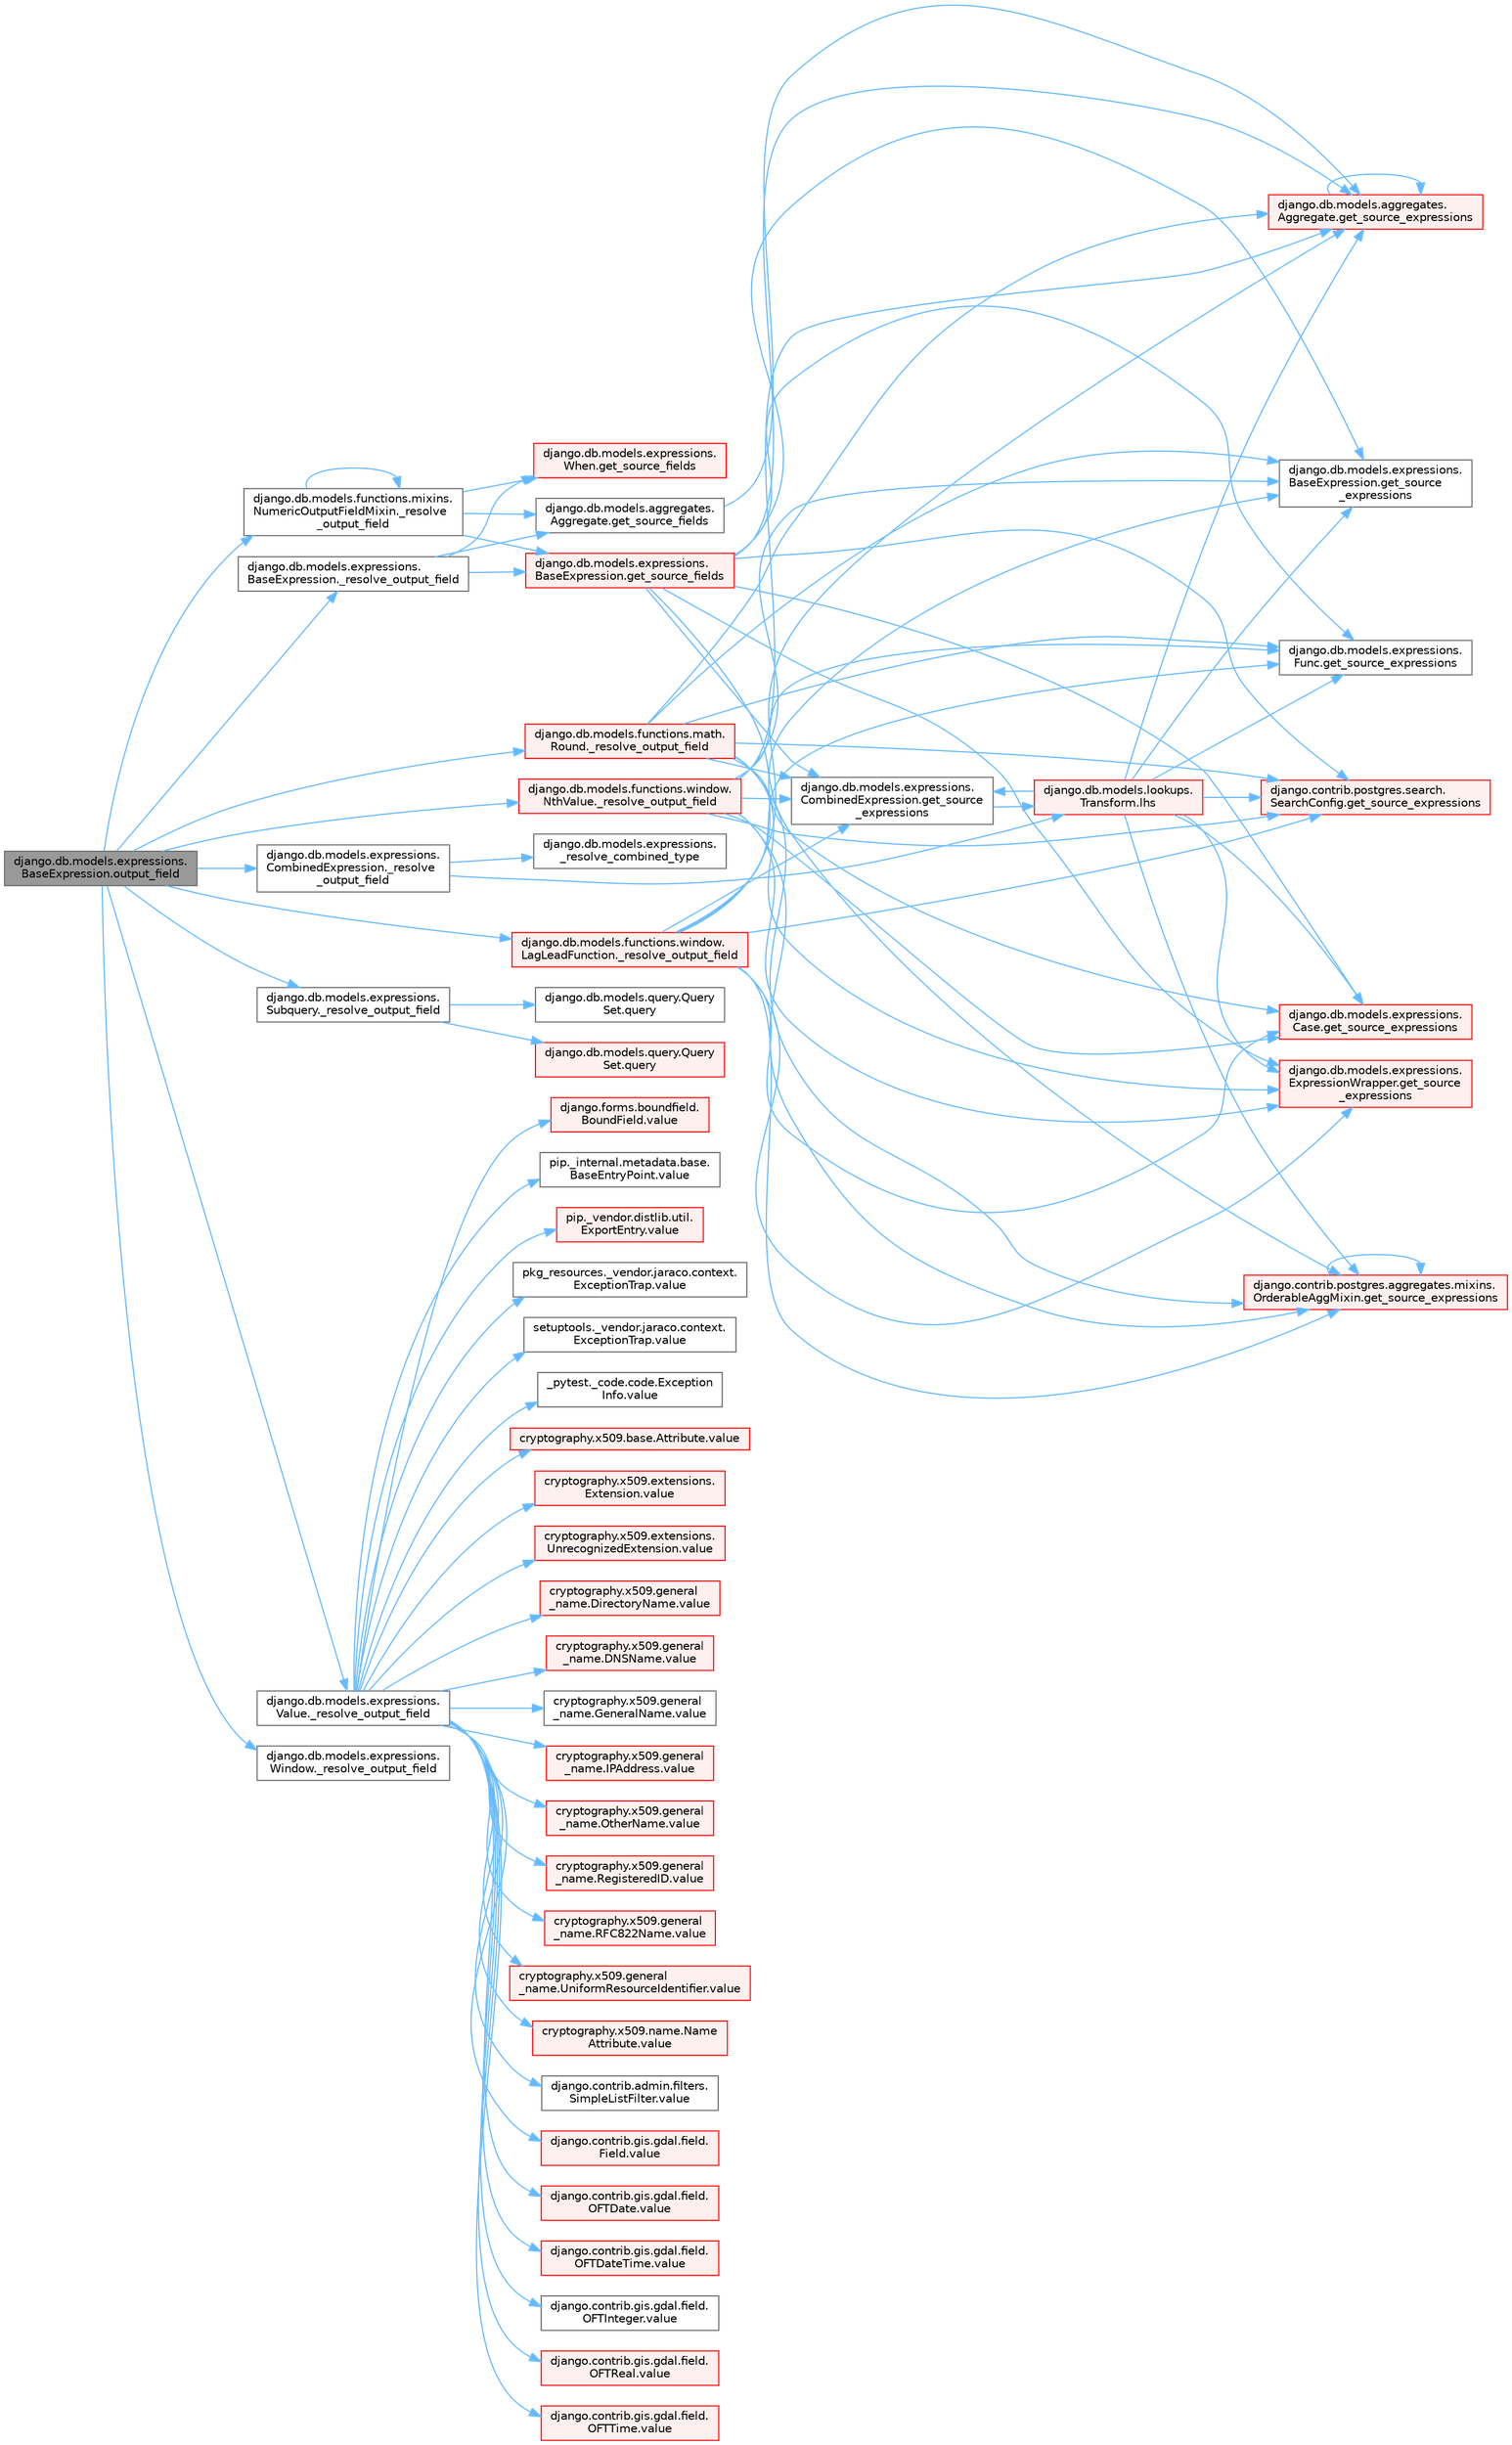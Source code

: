 digraph "django.db.models.expressions.BaseExpression.output_field"
{
 // LATEX_PDF_SIZE
  bgcolor="transparent";
  edge [fontname=Helvetica,fontsize=10,labelfontname=Helvetica,labelfontsize=10];
  node [fontname=Helvetica,fontsize=10,shape=box,height=0.2,width=0.4];
  rankdir="LR";
  Node1 [id="Node000001",label="django.db.models.expressions.\lBaseExpression.output_field",height=0.2,width=0.4,color="gray40", fillcolor="grey60", style="filled", fontcolor="black",tooltip=" "];
  Node1 -> Node2 [id="edge1_Node000001_Node000002",color="steelblue1",style="solid",tooltip=" "];
  Node2 [id="Node000002",label="django.db.models.expressions.\lBaseExpression._resolve_output_field",height=0.2,width=0.4,color="grey40", fillcolor="white", style="filled",URL="$classdjango_1_1db_1_1models_1_1expressions_1_1_base_expression.html#a4d77b67d8a2c12f240cfa67a218742d9",tooltip=" "];
  Node2 -> Node3 [id="edge2_Node000002_Node000003",color="steelblue1",style="solid",tooltip=" "];
  Node3 [id="Node000003",label="django.db.models.aggregates.\lAggregate.get_source_fields",height=0.2,width=0.4,color="grey40", fillcolor="white", style="filled",URL="$classdjango_1_1db_1_1models_1_1aggregates_1_1_aggregate.html#af73c40e545aeb53760d4f8ab45795ce7",tooltip=" "];
  Node3 -> Node4 [id="edge3_Node000003_Node000004",color="steelblue1",style="solid",tooltip=" "];
  Node4 [id="Node000004",label="django.db.models.aggregates.\lAggregate.get_source_expressions",height=0.2,width=0.4,color="red", fillcolor="#FFF0F0", style="filled",URL="$classdjango_1_1db_1_1models_1_1aggregates_1_1_aggregate.html#a4a47839518c013f780a931e4bcf2d4f1",tooltip=" "];
  Node4 -> Node4 [id="edge4_Node000004_Node000004",color="steelblue1",style="solid",tooltip=" "];
  Node2 -> Node4514 [id="edge5_Node000002_Node004514",color="steelblue1",style="solid",tooltip=" "];
  Node4514 [id="Node004514",label="django.db.models.expressions.\lBaseExpression.get_source_fields",height=0.2,width=0.4,color="red", fillcolor="#FFF0F0", style="filled",URL="$classdjango_1_1db_1_1models_1_1expressions_1_1_base_expression.html#a12ff1384ded4ceeeb39de09b54a827aa",tooltip=" "];
  Node4514 -> Node254 [id="edge6_Node004514_Node000254",color="steelblue1",style="solid",tooltip=" "];
  Node254 [id="Node000254",label="django.contrib.postgres.aggregates.mixins.\lOrderableAggMixin.get_source_expressions",height=0.2,width=0.4,color="red", fillcolor="#FFF0F0", style="filled",URL="$classdjango_1_1contrib_1_1postgres_1_1aggregates_1_1mixins_1_1_orderable_agg_mixin.html#abed9d6bb5142aafc8b77ac03f9d7a989",tooltip=" "];
  Node254 -> Node254 [id="edge7_Node000254_Node000254",color="steelblue1",style="solid",tooltip=" "];
  Node4514 -> Node256 [id="edge8_Node004514_Node000256",color="steelblue1",style="solid",tooltip=" "];
  Node256 [id="Node000256",label="django.contrib.postgres.search.\lSearchConfig.get_source_expressions",height=0.2,width=0.4,color="red", fillcolor="#FFF0F0", style="filled",URL="$classdjango_1_1contrib_1_1postgres_1_1search_1_1_search_config.html#a2c17d4dfedc6381528df8a0a1b3751bf",tooltip=" "];
  Node4514 -> Node4 [id="edge9_Node004514_Node000004",color="steelblue1",style="solid",tooltip=" "];
  Node4514 -> Node259 [id="edge10_Node004514_Node000259",color="steelblue1",style="solid",tooltip=" "];
  Node259 [id="Node000259",label="django.db.models.expressions.\lBaseExpression.get_source\l_expressions",height=0.2,width=0.4,color="grey40", fillcolor="white", style="filled",URL="$classdjango_1_1db_1_1models_1_1expressions_1_1_base_expression.html#a1a052b2bf91363cc1367dbffb2b47708",tooltip=" "];
  Node4514 -> Node260 [id="edge11_Node004514_Node000260",color="steelblue1",style="solid",tooltip=" "];
  Node260 [id="Node000260",label="django.db.models.expressions.\lCase.get_source_expressions",height=0.2,width=0.4,color="red", fillcolor="#FFF0F0", style="filled",URL="$classdjango_1_1db_1_1models_1_1expressions_1_1_case.html#a342de2ff64d7b1a41e1a86d89dee51b4",tooltip=" "];
  Node4514 -> Node267 [id="edge12_Node004514_Node000267",color="steelblue1",style="solid",tooltip=" "];
  Node267 [id="Node000267",label="django.db.models.expressions.\lCombinedExpression.get_source\l_expressions",height=0.2,width=0.4,color="grey40", fillcolor="white", style="filled",URL="$classdjango_1_1db_1_1models_1_1expressions_1_1_combined_expression.html#a310a894787d41c927558cb35b23d3a90",tooltip=" "];
  Node267 -> Node253 [id="edge13_Node000267_Node000253",color="steelblue1",style="solid",tooltip=" "];
  Node253 [id="Node000253",label="django.db.models.lookups.\lTransform.lhs",height=0.2,width=0.4,color="red", fillcolor="#FFF0F0", style="filled",URL="$classdjango_1_1db_1_1models_1_1lookups_1_1_transform.html#ac0ce01e192abd1a739a4c77fcc8a1bf9",tooltip=" "];
  Node253 -> Node254 [id="edge14_Node000253_Node000254",color="steelblue1",style="solid",tooltip=" "];
  Node253 -> Node256 [id="edge15_Node000253_Node000256",color="steelblue1",style="solid",tooltip=" "];
  Node253 -> Node4 [id="edge16_Node000253_Node000004",color="steelblue1",style="solid",tooltip=" "];
  Node253 -> Node259 [id="edge17_Node000253_Node000259",color="steelblue1",style="solid",tooltip=" "];
  Node253 -> Node260 [id="edge18_Node000253_Node000260",color="steelblue1",style="solid",tooltip=" "];
  Node253 -> Node267 [id="edge19_Node000253_Node000267",color="steelblue1",style="solid",tooltip=" "];
  Node253 -> Node268 [id="edge20_Node000253_Node000268",color="steelblue1",style="solid",tooltip=" "];
  Node268 [id="Node000268",label="django.db.models.expressions.\lExpressionWrapper.get_source\l_expressions",height=0.2,width=0.4,color="red", fillcolor="#FFF0F0", style="filled",URL="$classdjango_1_1db_1_1models_1_1expressions_1_1_expression_wrapper.html#abdd54fb24f108830588d86a69e619e8f",tooltip=" "];
  Node253 -> Node272 [id="edge21_Node000253_Node000272",color="steelblue1",style="solid",tooltip=" "];
  Node272 [id="Node000272",label="django.db.models.expressions.\lFunc.get_source_expressions",height=0.2,width=0.4,color="grey40", fillcolor="white", style="filled",URL="$classdjango_1_1db_1_1models_1_1expressions_1_1_func.html#a2edd81324f310981c50c4d7d6b02fc36",tooltip=" "];
  Node4514 -> Node268 [id="edge22_Node004514_Node000268",color="steelblue1",style="solid",tooltip=" "];
  Node4514 -> Node272 [id="edge23_Node004514_Node000272",color="steelblue1",style="solid",tooltip=" "];
  Node2 -> Node4515 [id="edge24_Node000002_Node004515",color="steelblue1",style="solid",tooltip=" "];
  Node4515 [id="Node004515",label="django.db.models.expressions.\lWhen.get_source_fields",height=0.2,width=0.4,color="red", fillcolor="#FFF0F0", style="filled",URL="$classdjango_1_1db_1_1models_1_1expressions_1_1_when.html#a93cd7faaf5353bb517a72f98cd9b0fb4",tooltip=" "];
  Node1 -> Node4516 [id="edge25_Node000001_Node004516",color="steelblue1",style="solid",tooltip=" "];
  Node4516 [id="Node004516",label="django.db.models.expressions.\lCombinedExpression._resolve\l_output_field",height=0.2,width=0.4,color="grey40", fillcolor="white", style="filled",URL="$classdjango_1_1db_1_1models_1_1expressions_1_1_combined_expression.html#ad5c6df54cfa479187073e305a8cbae20",tooltip=" "];
  Node4516 -> Node4517 [id="edge26_Node004516_Node004517",color="steelblue1",style="solid",tooltip=" "];
  Node4517 [id="Node004517",label="django.db.models.expressions.\l_resolve_combined_type",height=0.2,width=0.4,color="grey40", fillcolor="white", style="filled",URL="$namespacedjango_1_1db_1_1models_1_1expressions.html#aff7987c18576aebba662d4c1088fb043",tooltip=" "];
  Node4516 -> Node253 [id="edge27_Node004516_Node000253",color="steelblue1",style="solid",tooltip=" "];
  Node1 -> Node4518 [id="edge28_Node000001_Node004518",color="steelblue1",style="solid",tooltip=" "];
  Node4518 [id="Node004518",label="django.db.models.expressions.\lSubquery._resolve_output_field",height=0.2,width=0.4,color="grey40", fillcolor="white", style="filled",URL="$classdjango_1_1db_1_1models_1_1expressions_1_1_subquery.html#a1e6f5dc8cd3e49d208c9b8770607552d",tooltip=" "];
  Node4518 -> Node18 [id="edge29_Node004518_Node000018",color="steelblue1",style="solid",tooltip=" "];
  Node18 [id="Node000018",label="django.db.models.query.Query\lSet.query",height=0.2,width=0.4,color="red", fillcolor="#FFF0F0", style="filled",URL="$classdjango_1_1db_1_1models_1_1query_1_1_query_set.html#a8028ed81b109acb162489dbd16604c83",tooltip=" "];
  Node4518 -> Node20 [id="edge30_Node004518_Node000020",color="steelblue1",style="solid",tooltip=" "];
  Node20 [id="Node000020",label="django.db.models.query.Query\lSet.query",height=0.2,width=0.4,color="grey40", fillcolor="white", style="filled",URL="$classdjango_1_1db_1_1models_1_1query_1_1_query_set.html#a0b0307a9b3f65303afb2c5783372d2c2",tooltip=" "];
  Node1 -> Node4519 [id="edge31_Node000001_Node004519",color="steelblue1",style="solid",tooltip=" "];
  Node4519 [id="Node004519",label="django.db.models.expressions.\lValue._resolve_output_field",height=0.2,width=0.4,color="grey40", fillcolor="white", style="filled",URL="$classdjango_1_1db_1_1models_1_1expressions_1_1_value.html#af1af121c7b76f0e7325f3276049675dd",tooltip=" "];
  Node4519 -> Node429 [id="edge32_Node004519_Node000429",color="steelblue1",style="solid",tooltip=" "];
  Node429 [id="Node000429",label="_pytest._code.code.Exception\lInfo.value",height=0.2,width=0.4,color="grey40", fillcolor="white", style="filled",URL="$class__pytest_1_1__code_1_1code_1_1_exception_info.html#a65675b4b4254ece8c2b96f442ffa6a75",tooltip=" "];
  Node4519 -> Node430 [id="edge33_Node004519_Node000430",color="steelblue1",style="solid",tooltip=" "];
  Node430 [id="Node000430",label="cryptography.x509.base.Attribute.value",height=0.2,width=0.4,color="red", fillcolor="#FFF0F0", style="filled",URL="$classcryptography_1_1x509_1_1base_1_1_attribute.html#a60472bf1e6c7d1a19111b910c23c097a",tooltip=" "];
  Node4519 -> Node434 [id="edge34_Node004519_Node000434",color="steelblue1",style="solid",tooltip=" "];
  Node434 [id="Node000434",label="cryptography.x509.extensions.\lExtension.value",height=0.2,width=0.4,color="red", fillcolor="#FFF0F0", style="filled",URL="$classcryptography_1_1x509_1_1extensions_1_1_extension.html#a8c49255768af4af1c07670fd09fe42a7",tooltip=" "];
  Node4519 -> Node435 [id="edge35_Node004519_Node000435",color="steelblue1",style="solid",tooltip=" "];
  Node435 [id="Node000435",label="cryptography.x509.extensions.\lUnrecognizedExtension.value",height=0.2,width=0.4,color="red", fillcolor="#FFF0F0", style="filled",URL="$classcryptography_1_1x509_1_1extensions_1_1_unrecognized_extension.html#a9992d78623e649a72caf3f3ce5a2c0f9",tooltip=" "];
  Node4519 -> Node436 [id="edge36_Node004519_Node000436",color="steelblue1",style="solid",tooltip=" "];
  Node436 [id="Node000436",label="cryptography.x509.general\l_name.DirectoryName.value",height=0.2,width=0.4,color="red", fillcolor="#FFF0F0", style="filled",URL="$classcryptography_1_1x509_1_1general__name_1_1_directory_name.html#a68ccf077d3347ac26ff3c85cb234c9fe",tooltip=" "];
  Node4519 -> Node437 [id="edge37_Node004519_Node000437",color="steelblue1",style="solid",tooltip=" "];
  Node437 [id="Node000437",label="cryptography.x509.general\l_name.DNSName.value",height=0.2,width=0.4,color="red", fillcolor="#FFF0F0", style="filled",URL="$classcryptography_1_1x509_1_1general__name_1_1_d_n_s_name.html#a93b054a2226f3b5f15aa11e51e8b2357",tooltip=" "];
  Node4519 -> Node438 [id="edge38_Node004519_Node000438",color="steelblue1",style="solid",tooltip=" "];
  Node438 [id="Node000438",label="cryptography.x509.general\l_name.GeneralName.value",height=0.2,width=0.4,color="grey40", fillcolor="white", style="filled",URL="$classcryptography_1_1x509_1_1general__name_1_1_general_name.html#a6eebdc32cba49fb672f0904be4be684a",tooltip=" "];
  Node4519 -> Node439 [id="edge39_Node004519_Node000439",color="steelblue1",style="solid",tooltip=" "];
  Node439 [id="Node000439",label="cryptography.x509.general\l_name.IPAddress.value",height=0.2,width=0.4,color="red", fillcolor="#FFF0F0", style="filled",URL="$classcryptography_1_1x509_1_1general__name_1_1_i_p_address.html#a514cf4d34f9d4eac1db384e30bfd545c",tooltip=" "];
  Node4519 -> Node440 [id="edge40_Node004519_Node000440",color="steelblue1",style="solid",tooltip=" "];
  Node440 [id="Node000440",label="cryptography.x509.general\l_name.OtherName.value",height=0.2,width=0.4,color="red", fillcolor="#FFF0F0", style="filled",URL="$classcryptography_1_1x509_1_1general__name_1_1_other_name.html#adc049986474090e83a8ff9ed596f53f6",tooltip=" "];
  Node4519 -> Node441 [id="edge41_Node004519_Node000441",color="steelblue1",style="solid",tooltip=" "];
  Node441 [id="Node000441",label="cryptography.x509.general\l_name.RegisteredID.value",height=0.2,width=0.4,color="red", fillcolor="#FFF0F0", style="filled",URL="$classcryptography_1_1x509_1_1general__name_1_1_registered_i_d.html#a54915bad33598e65e1299ae76700053c",tooltip=" "];
  Node4519 -> Node442 [id="edge42_Node004519_Node000442",color="steelblue1",style="solid",tooltip=" "];
  Node442 [id="Node000442",label="cryptography.x509.general\l_name.RFC822Name.value",height=0.2,width=0.4,color="red", fillcolor="#FFF0F0", style="filled",URL="$classcryptography_1_1x509_1_1general__name_1_1_r_f_c822_name.html#a63c29183b28ccc19efeb5894b261e70d",tooltip=" "];
  Node4519 -> Node443 [id="edge43_Node004519_Node000443",color="steelblue1",style="solid",tooltip=" "];
  Node443 [id="Node000443",label="cryptography.x509.general\l_name.UniformResourceIdentifier.value",height=0.2,width=0.4,color="red", fillcolor="#FFF0F0", style="filled",URL="$classcryptography_1_1x509_1_1general__name_1_1_uniform_resource_identifier.html#a62c2508b5e9961e78426b268e20f412f",tooltip=" "];
  Node4519 -> Node444 [id="edge44_Node004519_Node000444",color="steelblue1",style="solid",tooltip=" "];
  Node444 [id="Node000444",label="cryptography.x509.name.Name\lAttribute.value",height=0.2,width=0.4,color="red", fillcolor="#FFF0F0", style="filled",URL="$classcryptography_1_1x509_1_1name_1_1_name_attribute.html#af39a23a036a8c8a731fb74018c6c58f7",tooltip=" "];
  Node4519 -> Node445 [id="edge45_Node004519_Node000445",color="steelblue1",style="solid",tooltip=" "];
  Node445 [id="Node000445",label="django.contrib.admin.filters.\lSimpleListFilter.value",height=0.2,width=0.4,color="grey40", fillcolor="white", style="filled",URL="$classdjango_1_1contrib_1_1admin_1_1filters_1_1_simple_list_filter.html#aefe5c6c5478d3d2560a882cadc9e7649",tooltip=" "];
  Node4519 -> Node446 [id="edge46_Node004519_Node000446",color="steelblue1",style="solid",tooltip=" "];
  Node446 [id="Node000446",label="django.contrib.gis.gdal.field.\lField.value",height=0.2,width=0.4,color="red", fillcolor="#FFF0F0", style="filled",URL="$classdjango_1_1contrib_1_1gis_1_1gdal_1_1field_1_1_field.html#a0534fa49aaead023461bb9458776c33c",tooltip=" "];
  Node4519 -> Node453 [id="edge47_Node004519_Node000453",color="steelblue1",style="solid",tooltip=" "];
  Node453 [id="Node000453",label="django.contrib.gis.gdal.field.\lOFTDate.value",height=0.2,width=0.4,color="red", fillcolor="#FFF0F0", style="filled",URL="$classdjango_1_1contrib_1_1gis_1_1gdal_1_1field_1_1_o_f_t_date.html#a1b70bed1d73b01c2dbbb215c85f318b1",tooltip=" "];
  Node4519 -> Node458 [id="edge48_Node004519_Node000458",color="steelblue1",style="solid",tooltip=" "];
  Node458 [id="Node000458",label="django.contrib.gis.gdal.field.\lOFTDateTime.value",height=0.2,width=0.4,color="red", fillcolor="#FFF0F0", style="filled",URL="$classdjango_1_1contrib_1_1gis_1_1gdal_1_1field_1_1_o_f_t_date_time.html#a90dc99581d0efab92ef193eaea54300e",tooltip=" "];
  Node4519 -> Node459 [id="edge49_Node004519_Node000459",color="steelblue1",style="solid",tooltip=" "];
  Node459 [id="Node000459",label="django.contrib.gis.gdal.field.\lOFTInteger.value",height=0.2,width=0.4,color="grey40", fillcolor="white", style="filled",URL="$classdjango_1_1contrib_1_1gis_1_1gdal_1_1field_1_1_o_f_t_integer.html#ae8b59256eee84f0198bfe27ae73c2f40",tooltip=" "];
  Node4519 -> Node460 [id="edge50_Node004519_Node000460",color="steelblue1",style="solid",tooltip=" "];
  Node460 [id="Node000460",label="django.contrib.gis.gdal.field.\lOFTReal.value",height=0.2,width=0.4,color="red", fillcolor="#FFF0F0", style="filled",URL="$classdjango_1_1contrib_1_1gis_1_1gdal_1_1field_1_1_o_f_t_real.html#af38e5fdd4622d4f12649b8b882dae3c9",tooltip=" "];
  Node4519 -> Node462 [id="edge51_Node004519_Node000462",color="steelblue1",style="solid",tooltip=" "];
  Node462 [id="Node000462",label="django.contrib.gis.gdal.field.\lOFTTime.value",height=0.2,width=0.4,color="red", fillcolor="#FFF0F0", style="filled",URL="$classdjango_1_1contrib_1_1gis_1_1gdal_1_1field_1_1_o_f_t_time.html#a5409d5a314e03fe5dec94170182a1942",tooltip=" "];
  Node4519 -> Node463 [id="edge52_Node004519_Node000463",color="steelblue1",style="solid",tooltip=" "];
  Node463 [id="Node000463",label="django.forms.boundfield.\lBoundField.value",height=0.2,width=0.4,color="red", fillcolor="#FFF0F0", style="filled",URL="$classdjango_1_1forms_1_1boundfield_1_1_bound_field.html#a477fc97c541321eb1218c4287678ce5e",tooltip=" "];
  Node4519 -> Node633 [id="edge53_Node004519_Node000633",color="steelblue1",style="solid",tooltip=" "];
  Node633 [id="Node000633",label="pip._internal.metadata.base.\lBaseEntryPoint.value",height=0.2,width=0.4,color="grey40", fillcolor="white", style="filled",URL="$classpip_1_1__internal_1_1metadata_1_1base_1_1_base_entry_point.html#a446ba6422d9cd9c14da8fdd2cbb91a25",tooltip=" "];
  Node4519 -> Node634 [id="edge54_Node004519_Node000634",color="steelblue1",style="solid",tooltip=" "];
  Node634 [id="Node000634",label="pip._vendor.distlib.util.\lExportEntry.value",height=0.2,width=0.4,color="red", fillcolor="#FFF0F0", style="filled",URL="$classpip_1_1__vendor_1_1distlib_1_1util_1_1_export_entry.html#a7c58cd5235937bd538b1c0583bd51fda",tooltip=" "];
  Node4519 -> Node637 [id="edge55_Node004519_Node000637",color="steelblue1",style="solid",tooltip=" "];
  Node637 [id="Node000637",label="pkg_resources._vendor.jaraco.context.\lExceptionTrap.value",height=0.2,width=0.4,color="grey40", fillcolor="white", style="filled",URL="$classpkg__resources_1_1__vendor_1_1jaraco_1_1context_1_1_exception_trap.html#a39fb0ebf79a980f43ac06486340130e5",tooltip=" "];
  Node4519 -> Node638 [id="edge56_Node004519_Node000638",color="steelblue1",style="solid",tooltip=" "];
  Node638 [id="Node000638",label="setuptools._vendor.jaraco.context.\lExceptionTrap.value",height=0.2,width=0.4,color="grey40", fillcolor="white", style="filled",URL="$classsetuptools_1_1__vendor_1_1jaraco_1_1context_1_1_exception_trap.html#a92eaef82df6b864df0489085d65435f1",tooltip=" "];
  Node1 -> Node4520 [id="edge57_Node000001_Node004520",color="steelblue1",style="solid",tooltip=" "];
  Node4520 [id="Node004520",label="django.db.models.expressions.\lWindow._resolve_output_field",height=0.2,width=0.4,color="grey40", fillcolor="white", style="filled",URL="$classdjango_1_1db_1_1models_1_1expressions_1_1_window.html#a165cffc4e962ae979c8c6bf5f1ed30bd",tooltip=" "];
  Node1 -> Node4521 [id="edge58_Node000001_Node004521",color="steelblue1",style="solid",tooltip=" "];
  Node4521 [id="Node004521",label="django.db.models.functions.math.\lRound._resolve_output_field",height=0.2,width=0.4,color="red", fillcolor="#FFF0F0", style="filled",URL="$classdjango_1_1db_1_1models_1_1functions_1_1math_1_1_round.html#aa7b9332c35bc83a0f7055177fb9304e3",tooltip=" "];
  Node4521 -> Node254 [id="edge59_Node004521_Node000254",color="steelblue1",style="solid",tooltip=" "];
  Node4521 -> Node256 [id="edge60_Node004521_Node000256",color="steelblue1",style="solid",tooltip=" "];
  Node4521 -> Node4 [id="edge61_Node004521_Node000004",color="steelblue1",style="solid",tooltip=" "];
  Node4521 -> Node259 [id="edge62_Node004521_Node000259",color="steelblue1",style="solid",tooltip=" "];
  Node4521 -> Node260 [id="edge63_Node004521_Node000260",color="steelblue1",style="solid",tooltip=" "];
  Node4521 -> Node267 [id="edge64_Node004521_Node000267",color="steelblue1",style="solid",tooltip=" "];
  Node4521 -> Node268 [id="edge65_Node004521_Node000268",color="steelblue1",style="solid",tooltip=" "];
  Node4521 -> Node272 [id="edge66_Node004521_Node000272",color="steelblue1",style="solid",tooltip=" "];
  Node1 -> Node4522 [id="edge67_Node000001_Node004522",color="steelblue1",style="solid",tooltip=" "];
  Node4522 [id="Node004522",label="django.db.models.functions.mixins.\lNumericOutputFieldMixin._resolve\l_output_field",height=0.2,width=0.4,color="grey40", fillcolor="white", style="filled",URL="$classdjango_1_1db_1_1models_1_1functions_1_1mixins_1_1_numeric_output_field_mixin.html#ada10dc529cfe036597471f6439dfb0c5",tooltip=" "];
  Node4522 -> Node4522 [id="edge68_Node004522_Node004522",color="steelblue1",style="solid",tooltip=" "];
  Node4522 -> Node3 [id="edge69_Node004522_Node000003",color="steelblue1",style="solid",tooltip=" "];
  Node4522 -> Node4514 [id="edge70_Node004522_Node004514",color="steelblue1",style="solid",tooltip=" "];
  Node4522 -> Node4515 [id="edge71_Node004522_Node004515",color="steelblue1",style="solid",tooltip=" "];
  Node1 -> Node4523 [id="edge72_Node000001_Node004523",color="steelblue1",style="solid",tooltip=" "];
  Node4523 [id="Node004523",label="django.db.models.functions.window.\lLagLeadFunction._resolve_output_field",height=0.2,width=0.4,color="red", fillcolor="#FFF0F0", style="filled",URL="$classdjango_1_1db_1_1models_1_1functions_1_1window_1_1_lag_lead_function.html#ad9fef4f0de0bae4168483d83bf154eb5",tooltip=" "];
  Node4523 -> Node254 [id="edge73_Node004523_Node000254",color="steelblue1",style="solid",tooltip=" "];
  Node4523 -> Node256 [id="edge74_Node004523_Node000256",color="steelblue1",style="solid",tooltip=" "];
  Node4523 -> Node4 [id="edge75_Node004523_Node000004",color="steelblue1",style="solid",tooltip=" "];
  Node4523 -> Node259 [id="edge76_Node004523_Node000259",color="steelblue1",style="solid",tooltip=" "];
  Node4523 -> Node260 [id="edge77_Node004523_Node000260",color="steelblue1",style="solid",tooltip=" "];
  Node4523 -> Node267 [id="edge78_Node004523_Node000267",color="steelblue1",style="solid",tooltip=" "];
  Node4523 -> Node268 [id="edge79_Node004523_Node000268",color="steelblue1",style="solid",tooltip=" "];
  Node4523 -> Node272 [id="edge80_Node004523_Node000272",color="steelblue1",style="solid",tooltip=" "];
  Node1 -> Node4524 [id="edge81_Node000001_Node004524",color="steelblue1",style="solid",tooltip=" "];
  Node4524 [id="Node004524",label="django.db.models.functions.window.\lNthValue._resolve_output_field",height=0.2,width=0.4,color="red", fillcolor="#FFF0F0", style="filled",URL="$classdjango_1_1db_1_1models_1_1functions_1_1window_1_1_nth_value.html#a01f5c13b954177f7f499ab3a354aa38a",tooltip=" "];
  Node4524 -> Node254 [id="edge82_Node004524_Node000254",color="steelblue1",style="solid",tooltip=" "];
  Node4524 -> Node256 [id="edge83_Node004524_Node000256",color="steelblue1",style="solid",tooltip=" "];
  Node4524 -> Node4 [id="edge84_Node004524_Node000004",color="steelblue1",style="solid",tooltip=" "];
  Node4524 -> Node259 [id="edge85_Node004524_Node000259",color="steelblue1",style="solid",tooltip=" "];
  Node4524 -> Node260 [id="edge86_Node004524_Node000260",color="steelblue1",style="solid",tooltip=" "];
  Node4524 -> Node267 [id="edge87_Node004524_Node000267",color="steelblue1",style="solid",tooltip=" "];
  Node4524 -> Node268 [id="edge88_Node004524_Node000268",color="steelblue1",style="solid",tooltip=" "];
  Node4524 -> Node272 [id="edge89_Node004524_Node000272",color="steelblue1",style="solid",tooltip=" "];
}
